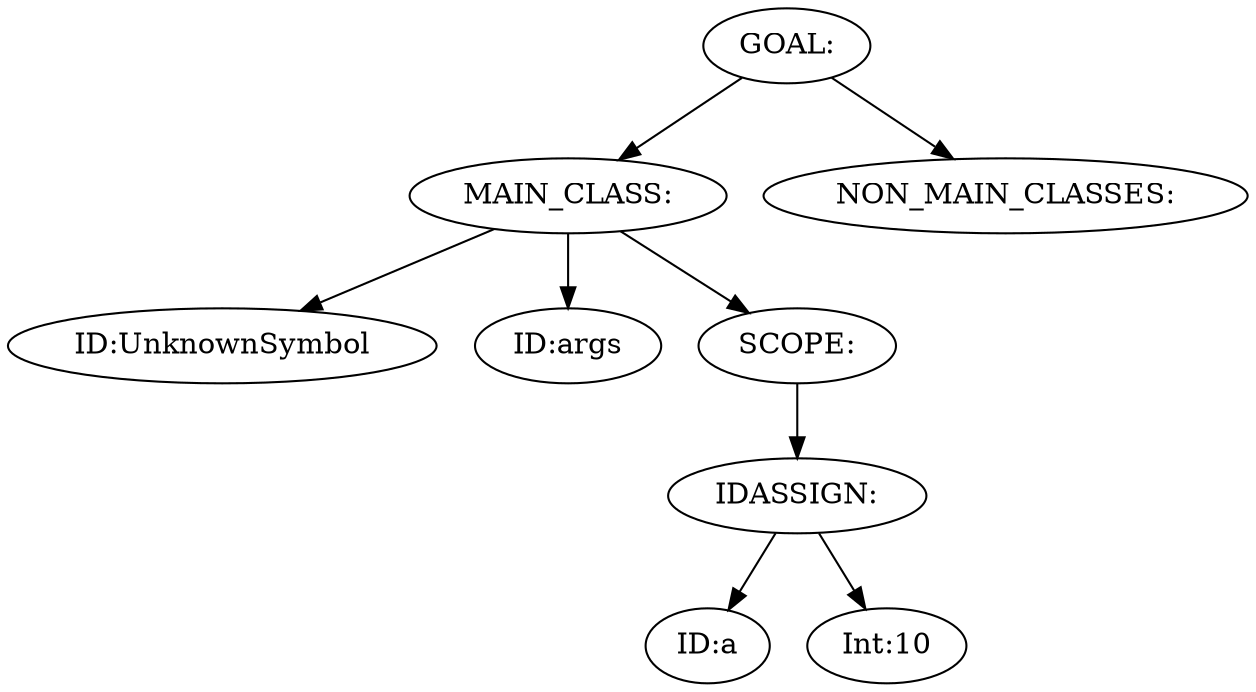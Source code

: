 digraph {
n0 [label="GOAL:"];
n1 [label="MAIN_CLASS:"];
n2 [label="ID:UnknownSymbol"];
n1 -> n2
n3 [label="ID:args"];
n1 -> n3
n4 [label="SCOPE:"];
n5 [label="IDASSIGN:"];
n6 [label="ID:a"];
n5 -> n6
n7 [label="Int:10"];
n5 -> n7
n4 -> n5
n1 -> n4
n0 -> n1
n8 [label="NON_MAIN_CLASSES:"];
n0 -> n8
}
